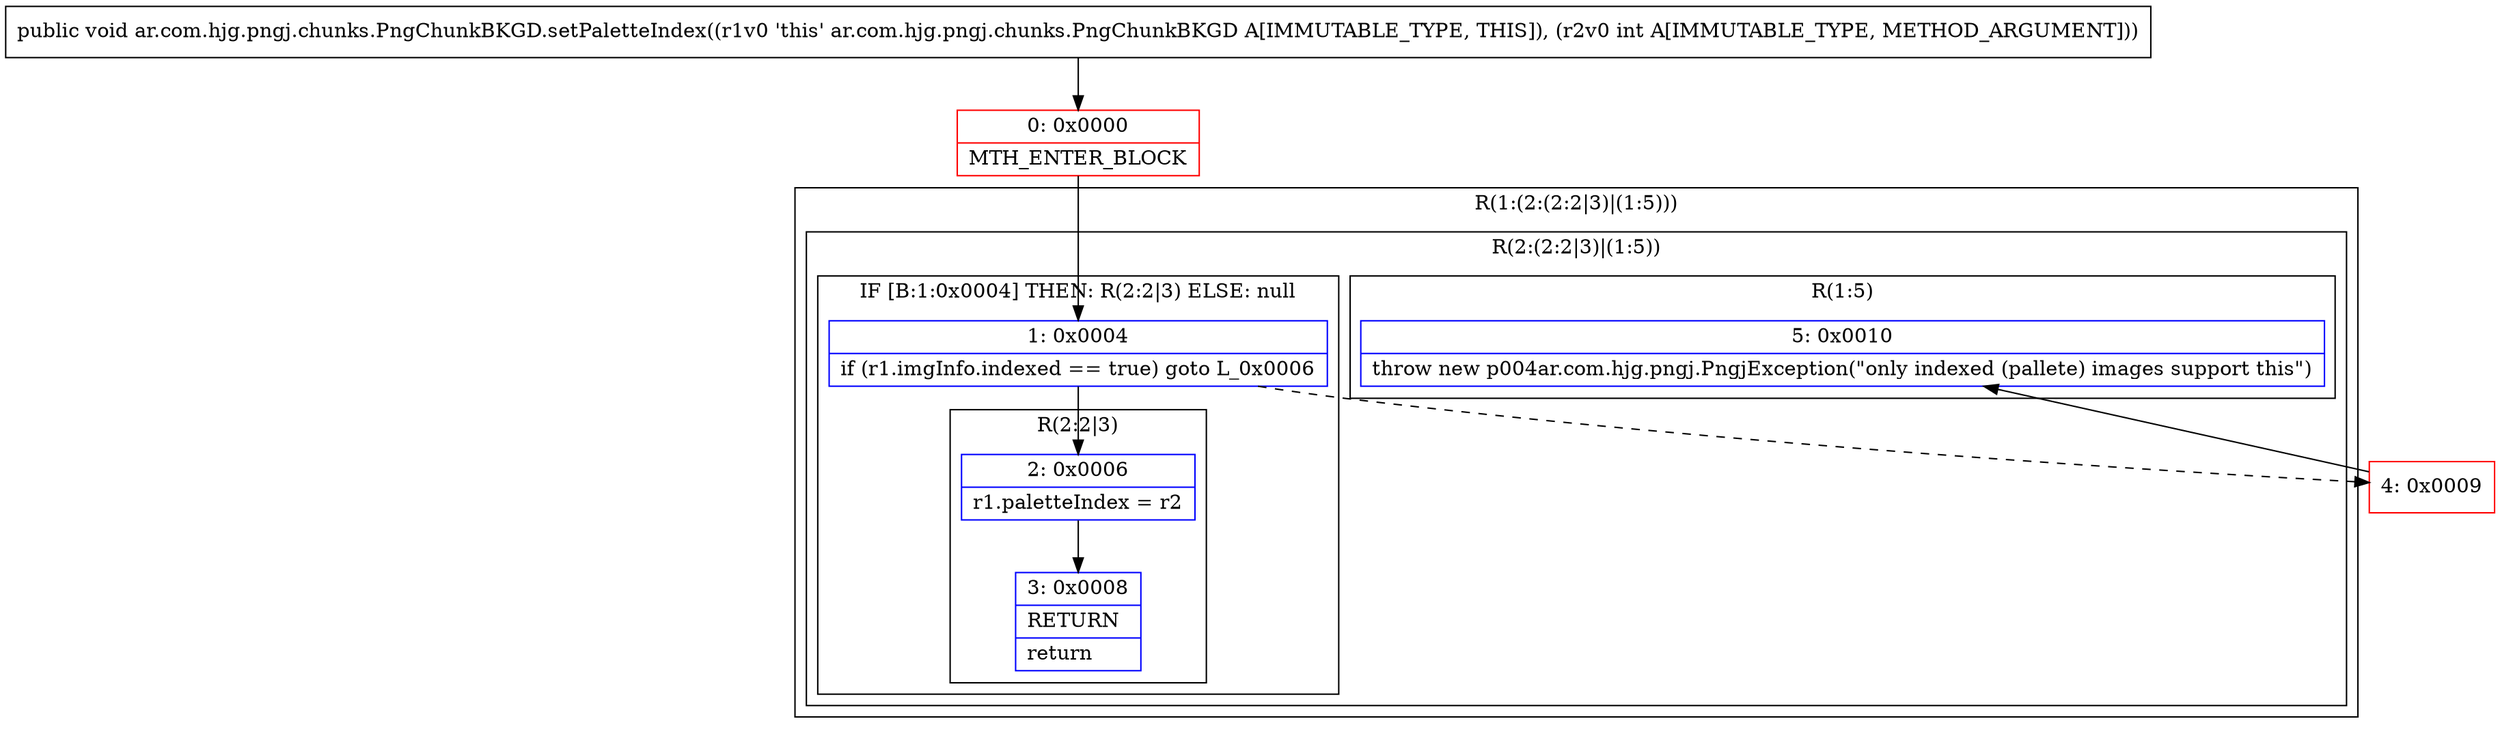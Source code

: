 digraph "CFG forar.com.hjg.pngj.chunks.PngChunkBKGD.setPaletteIndex(I)V" {
subgraph cluster_Region_928718135 {
label = "R(1:(2:(2:2|3)|(1:5)))";
node [shape=record,color=blue];
subgraph cluster_Region_2000672653 {
label = "R(2:(2:2|3)|(1:5))";
node [shape=record,color=blue];
subgraph cluster_IfRegion_579971001 {
label = "IF [B:1:0x0004] THEN: R(2:2|3) ELSE: null";
node [shape=record,color=blue];
Node_1 [shape=record,label="{1\:\ 0x0004|if (r1.imgInfo.indexed == true) goto L_0x0006\l}"];
subgraph cluster_Region_51688638 {
label = "R(2:2|3)";
node [shape=record,color=blue];
Node_2 [shape=record,label="{2\:\ 0x0006|r1.paletteIndex = r2\l}"];
Node_3 [shape=record,label="{3\:\ 0x0008|RETURN\l|return\l}"];
}
}
subgraph cluster_Region_1825153870 {
label = "R(1:5)";
node [shape=record,color=blue];
Node_5 [shape=record,label="{5\:\ 0x0010|throw new p004ar.com.hjg.pngj.PngjException(\"only indexed (pallete) images support this\")\l}"];
}
}
}
Node_0 [shape=record,color=red,label="{0\:\ 0x0000|MTH_ENTER_BLOCK\l}"];
Node_4 [shape=record,color=red,label="{4\:\ 0x0009}"];
MethodNode[shape=record,label="{public void ar.com.hjg.pngj.chunks.PngChunkBKGD.setPaletteIndex((r1v0 'this' ar.com.hjg.pngj.chunks.PngChunkBKGD A[IMMUTABLE_TYPE, THIS]), (r2v0 int A[IMMUTABLE_TYPE, METHOD_ARGUMENT])) }"];
MethodNode -> Node_0;
Node_1 -> Node_2;
Node_1 -> Node_4[style=dashed];
Node_2 -> Node_3;
Node_0 -> Node_1;
Node_4 -> Node_5;
}

